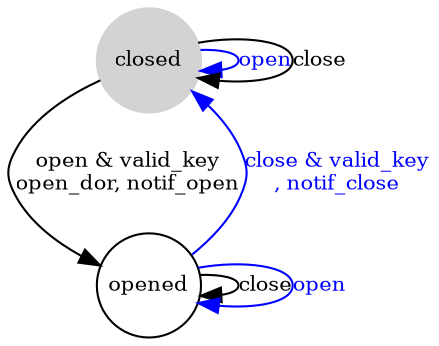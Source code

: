 digraph automata {
    node [shape = circle, fontsize=10, fixedsize=true width=0.7];
    closed [ style = filled, color=lightgrey ];

        closed  ->  opened  [ label = "open & valid_key\nopen_dor, notif_open", color=black, fontcolor=black, fontsize=10, fixedsize=true ];
    closed  ->  closed  [ label = "open", color=blue, fontcolor=blue, fontsize=10, fixedsize=true ];
    closed  ->  closed  [ label = "close", color=black, fontcolor=black, fontsize=10, fixedsize=true ];
    opened  ->  closed  [ label = "close & valid_key\n, notif_close", color=blue, fontcolor=blue, fontsize=10, fixedsize=true ];
    opened  ->  opened  [ label = "close", color=black, fontcolor=black, fontsize=10, fixedsize=true ];
    opened  ->  opened  [ label = "open", color=blue, fontcolor=blue, fontsize=10, fixedsize=true ];
 

    //simple_dor  [ shape = plaintext ];
}
